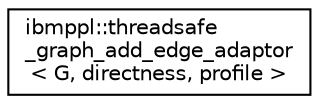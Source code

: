 digraph "Graphical Class Hierarchy"
{
  edge [fontname="Helvetica",fontsize="10",labelfontname="Helvetica",labelfontsize="10"];
  node [fontname="Helvetica",fontsize="10",shape=record];
  rankdir="LR";
  Node1 [label="ibmppl::threadsafe\l_graph_add_edge_adaptor\l\< G, directness, profile \>",height=0.2,width=0.4,color="black", fillcolor="white", style="filled",URL="$classibmppl_1_1threadsafe__graph__add__edge__adaptor.html",tooltip="Adaptor to implement thread-safe update functions of a graph. "];
}
